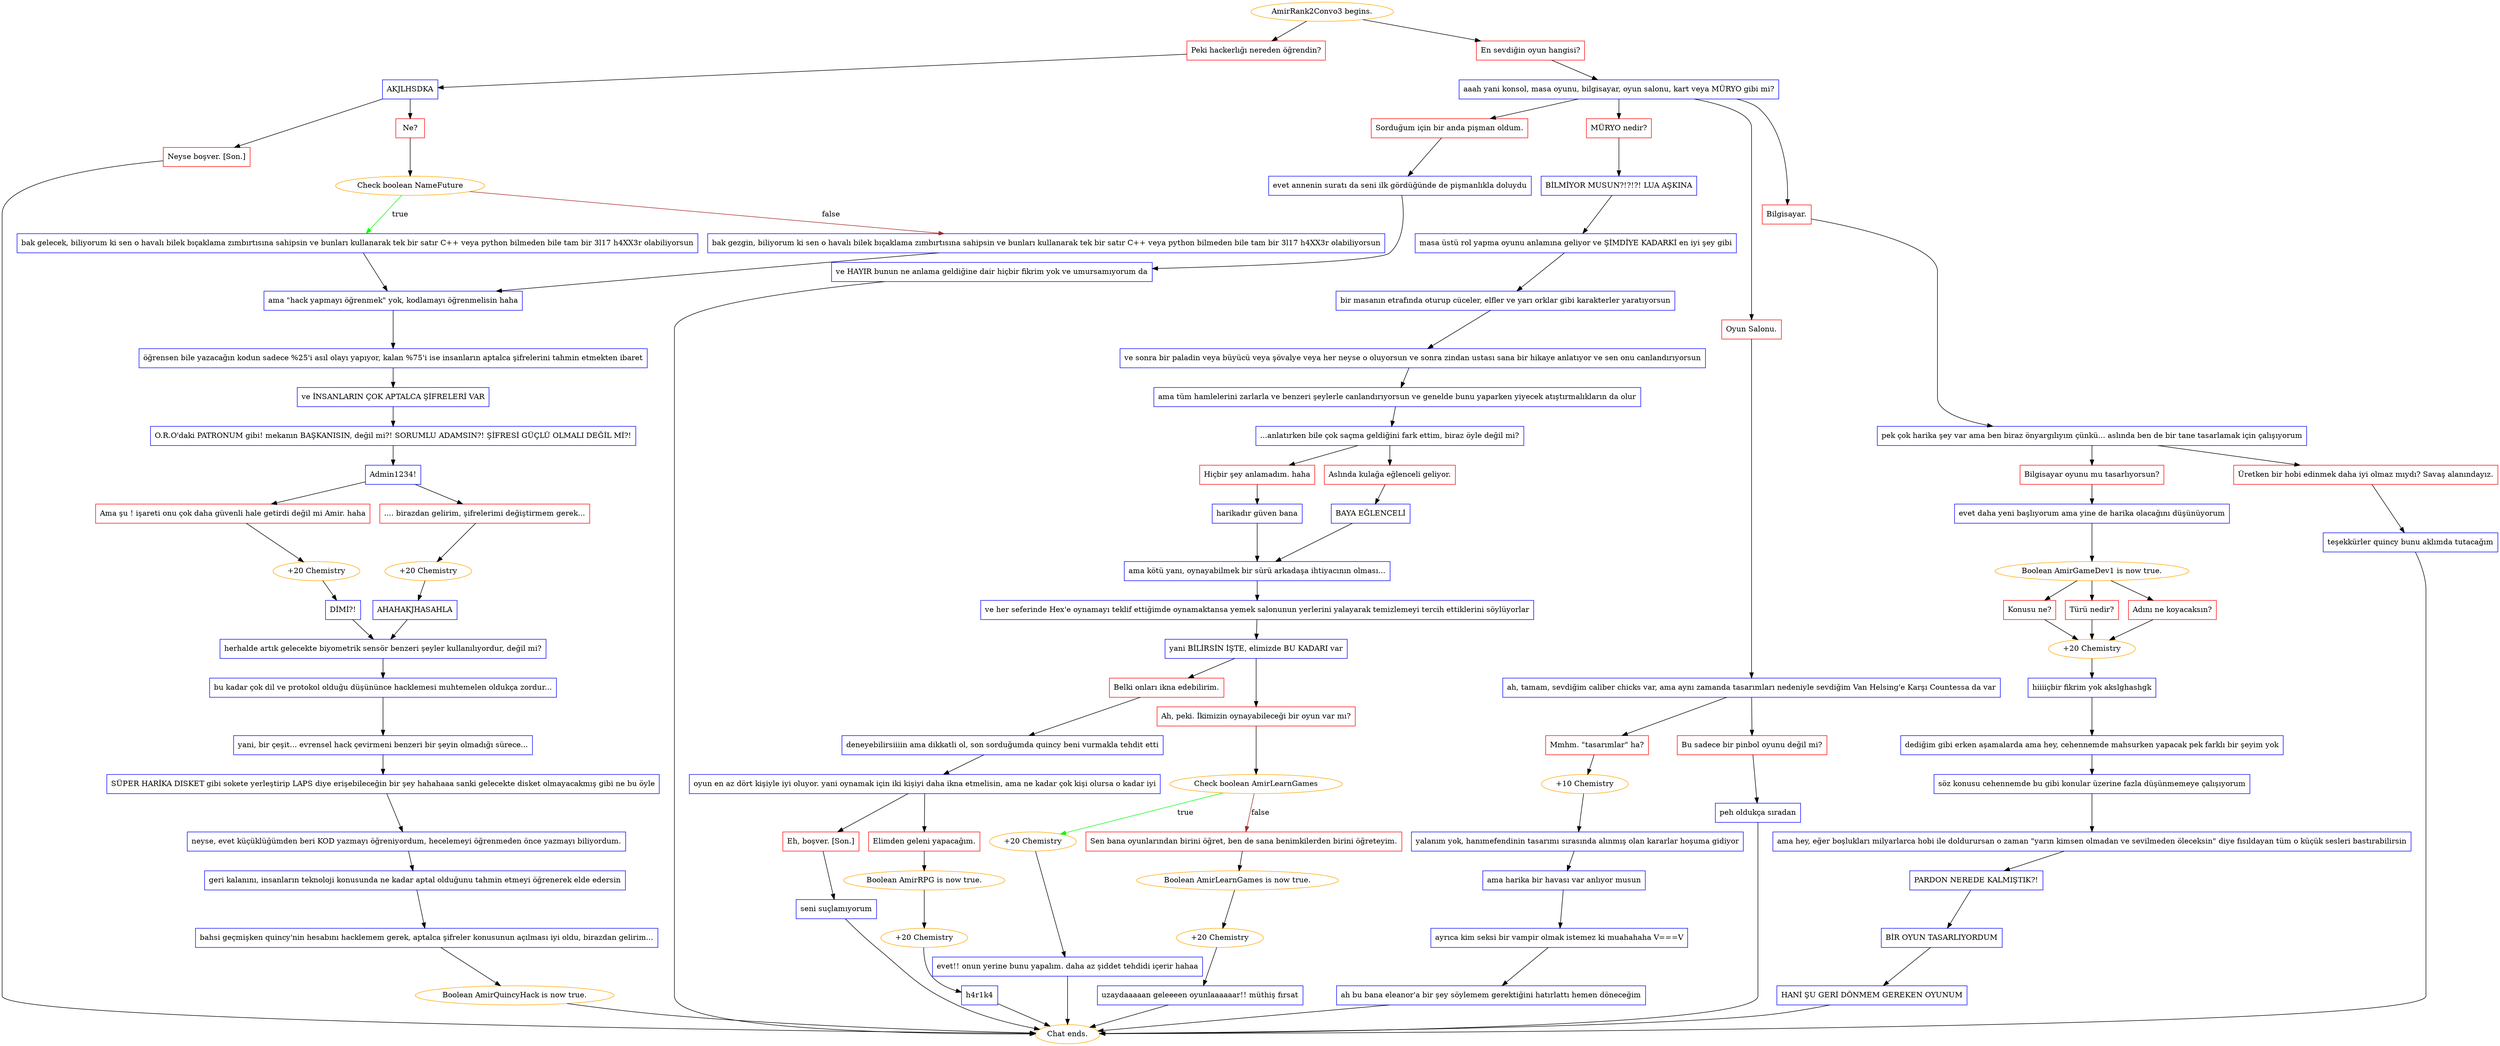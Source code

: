 digraph {
	"AmirRank2Convo3 begins." [color=orange];
		"AmirRank2Convo3 begins." -> j2942782847;
		"AmirRank2Convo3 begins." -> j3608947593;
	j2942782847 [label="Peki hackerlığı nereden öğrendin?",shape=box,color=red];
		j2942782847 -> j1826246823;
	j3608947593 [label="En sevdiğin oyun hangisi?",shape=box,color=red];
		j3608947593 -> j379185177;
	j1826246823 [label="AKJLHSDKA",shape=box,color=blue];
		j1826246823 -> j661965651;
		j1826246823 -> j1077152252;
	j379185177 [label="aaah yani konsol, masa oyunu, bilgisayar, oyun salonu, kart veya MÜRYO gibi mi?",shape=box,color=blue];
		j379185177 -> j3551475406;
		j379185177 -> j1190150204;
		j379185177 -> j1500620444;
		j379185177 -> j934459669;
	j661965651 [label="Neyse boşver. [Son.]",shape=box,color=red];
		j661965651 -> "Chat ends.";
	j1077152252 [label="Ne?",shape=box,color=red];
		j1077152252 -> j2403759245;
	j3551475406 [label="Sorduğum için bir anda pişman oldum.",shape=box,color=red];
		j3551475406 -> j1030551542;
	j1190150204 [label="MÜRYO nedir?",shape=box,color=red];
		j1190150204 -> j4222485711;
	j1500620444 [label="Oyun Salonu.",shape=box,color=red];
		j1500620444 -> j2109895830;
	j934459669 [label="Bilgisayar.",shape=box,color=red];
		j934459669 -> j3189676314;
	"Chat ends." [color=orange];
	j2403759245 [label="Check boolean NameFuture",color=orange];
		j2403759245 -> j1438246037 [label=true,color=green];
		j2403759245 -> j2340461147 [label=false,color=brown];
	j1030551542 [label="evet annenin suratı da seni ilk gördüğünde de pişmanlıkla doluydu",shape=box,color=blue];
		j1030551542 -> j2073434857;
	j4222485711 [label="BİLMİYOR MUSUN?!?!?! LUA AŞKINA",shape=box,color=blue];
		j4222485711 -> j2383083516;
	j2109895830 [label="ah, tamam, sevdiğim caliber chicks var, ama aynı zamanda tasarımları nedeniyle sevdiğim Van Helsing'e Karşı Countessa da var",shape=box,color=blue];
		j2109895830 -> j4183187569;
		j2109895830 -> j3966881168;
	j3189676314 [label="pek çok harika şey var ama ben biraz önyargılıyım çünkü... aslında ben de bir tane tasarlamak için çalışıyorum",shape=box,color=blue];
		j3189676314 -> j84938566;
		j3189676314 -> j345085896;
	j1438246037 [label="bak gelecek, biliyorum ki sen o havalı bilek bıçaklama zımbırtısına sahipsin ve bunları kullanarak tek bir satır C++ veya python bilmeden bile tam bir 3l17 h4XX3r olabiliyorsun",shape=box,color=blue];
		j1438246037 -> j140524387;
	j2340461147 [label="bak gezgin, biliyorum ki sen o havalı bilek bıçaklama zımbırtısına sahipsin ve bunları kullanarak tek bir satır C++ veya python bilmeden bile tam bir 3l17 h4XX3r olabiliyorsun",shape=box,color=blue];
		j2340461147 -> j140524387;
	j2073434857 [label="ve HAYIR bunun ne anlama geldiğine dair hiçbir fikrim yok ve umursamıyorum da",shape=box,color=blue];
		j2073434857 -> "Chat ends.";
	j2383083516 [label="masa üstü rol yapma oyunu anlamına geliyor ve ŞİMDİYE KADARKİ en iyi şey gibi",shape=box,color=blue];
		j2383083516 -> j348175955;
	j4183187569 [label="Mmhm. \"tasarımlar\" ha?",shape=box,color=red];
		j4183187569 -> j3959412282;
	j3966881168 [label="Bu sadece bir pinbol oyunu değil mi?",shape=box,color=red];
		j3966881168 -> j3497024096;
	j84938566 [label="Bilgisayar oyunu mu tasarlıyorsun?",shape=box,color=red];
		j84938566 -> j3183337516;
	j345085896 [label="Üretken bir hobi edinmek daha iyi olmaz mıydı? Savaş alanındayız.",shape=box,color=red];
		j345085896 -> j1784988029;
	j140524387 [label="ama \"hack yapmayı öğrenmek\" yok, kodlamayı öğrenmelisin haha",shape=box,color=blue];
		j140524387 -> j549115363;
	j348175955 [label="bir masanın etrafında oturup cüceler, elfler ve yarı orklar gibi karakterler yaratıyorsun",shape=box,color=blue];
		j348175955 -> j1691369646;
	j3959412282 [label="+10 Chemistry",color=orange];
		j3959412282 -> j3572873186;
	j3497024096 [label="peh oldukça sıradan",shape=box,color=blue];
		j3497024096 -> "Chat ends.";
	j3183337516 [label="evet daha yeni başlıyorum ama yine de harika olacağını düşünüyorum",shape=box,color=blue];
		j3183337516 -> j2342850789;
	j1784988029 [label="teşekkürler quincy bunu aklımda tutacağım",shape=box,color=blue];
		j1784988029 -> "Chat ends.";
	j549115363 [label="öğrensen bile yazacağın kodun sadece %25'i asıl olayı yapıyor, kalan %75'i ise insanların aptalca şifrelerini tahmin etmekten ibaret",shape=box,color=blue];
		j549115363 -> j1193271217;
	j1691369646 [label="ve sonra bir paladin veya büyücü veya şövalye veya her neyse o oluyorsun ve sonra zindan ustası sana bir hikaye anlatıyor ve sen onu canlandırıyorsun",shape=box,color=blue];
		j1691369646 -> j2873931455;
	j3572873186 [label="yalanım yok, hanımefendinin tasarımı sırasında alınmış olan kararlar hoşuma gidiyor",shape=box,color=blue];
		j3572873186 -> j3363922050;
	j2342850789 [label="Boolean AmirGameDev1 is now true.",color=orange];
		j2342850789 -> j1756938063;
		j2342850789 -> j734839819;
		j2342850789 -> j677768112;
	j1193271217 [label="ve İNSANLARIN ÇOK APTALCA ŞİFRELERİ VAR",shape=box,color=blue];
		j1193271217 -> j3886524164;
	j2873931455 [label="ama tüm hamlelerini zarlarla ve benzeri şeylerle canlandırıyorsun ve genelde bunu yaparken yiyecek atıştırmalıkların da olur",shape=box,color=blue];
		j2873931455 -> j4261389137;
	j3363922050 [label="ama harika bir havası var anlıyor musun",shape=box,color=blue];
		j3363922050 -> j2936695934;
	j1756938063 [label="Konusu ne?",shape=box,color=red];
		j1756938063 -> j1539524407;
	j734839819 [label="Türü nedir?",shape=box,color=red];
		j734839819 -> j1539524407;
	j677768112 [label="Adını ne koyacaksın?",shape=box,color=red];
		j677768112 -> j1539524407;
	j3886524164 [label="O.R.O'daki PATRONUM gibi! mekanın BAŞKANISIN, değil mi?! SORUMLU ADAMSIN?! ŞİFRESİ GÜÇLÜ OLMALI DEĞİL Mİ?!",shape=box,color=blue];
		j3886524164 -> j2584063176;
	j4261389137 [label="...anlatırken bile çok saçma geldiğini fark ettim, biraz öyle değil mi?",shape=box,color=blue];
		j4261389137 -> j472321466;
		j4261389137 -> j2338432648;
	j2936695934 [label="ayrıca kim seksi bir vampir olmak istemez ki muahahaha V===V",shape=box,color=blue];
		j2936695934 -> j3741570081;
	j1539524407 [label="+20 Chemistry",color=orange];
		j1539524407 -> j4026937904;
	j2584063176 [label="Admin1234!",shape=box,color=blue];
		j2584063176 -> j2636350244;
		j2584063176 -> j3569827984;
	j472321466 [label="Hiçbir şey anlamadım. haha",shape=box,color=red];
		j472321466 -> j128804709;
	j2338432648 [label="Aslında kulağa eğlenceli geliyor.",shape=box,color=red];
		j2338432648 -> j441511683;
	j3741570081 [label="ah bu bana eleanor'a bir şey söylemem gerektiğini hatırlattı hemen döneceğim",shape=box,color=blue];
		j3741570081 -> "Chat ends.";
	j4026937904 [label="hiiiiçbir fikrim yok akslghashgk",shape=box,color=blue];
		j4026937904 -> j4171084196;
	j2636350244 [label="Ama şu ! işareti onu çok daha güvenli hale getirdi değil mi Amir. haha",shape=box,color=red];
		j2636350244 -> j3715275357;
	j3569827984 [label=".... birazdan gelirim, şifrelerimi değiştirmem gerek...",shape=box,color=red];
		j3569827984 -> j4289956152;
	j128804709 [label="harikadır güven bana",shape=box,color=blue];
		j128804709 -> j78177243;
	j441511683 [label="BAYA EĞLENCELİ",shape=box,color=blue];
		j441511683 -> j78177243;
	j4171084196 [label="dediğim gibi erken aşamalarda ama hey, cehennemde mahsurken yapacak pek farklı bir şeyim yok",shape=box,color=blue];
		j4171084196 -> j1414334774;
	j3715275357 [label="+20 Chemistry",color=orange];
		j3715275357 -> j714623428;
	j4289956152 [label="+20 Chemistry",color=orange];
		j4289956152 -> j423165849;
	j78177243 [label="ama kötü yanı, oynayabilmek bir sürü arkadaşa ihtiyacının olması...",shape=box,color=blue];
		j78177243 -> j515153340;
	j1414334774 [label="söz konusu cehennemde bu gibi konular üzerine fazla düşünmemeye çalışıyorum",shape=box,color=blue];
		j1414334774 -> j1341722946;
	j714623428 [label="DİMİ?!",shape=box,color=blue];
		j714623428 -> j3836504887;
	j423165849 [label="AHAHAKJHASAHLA",shape=box,color=blue];
		j423165849 -> j3836504887;
	j515153340 [label="ve her seferinde Hex'e oynamayı teklif ettiğimde oynamaktansa yemek salonunun yerlerini yalayarak temizlemeyi tercih ettiklerini söylüyorlar",shape=box,color=blue];
		j515153340 -> j835492890;
	j1341722946 [label="ama hey, eğer boşlukları milyarlarca hobi ile doldurursan o zaman \"yarın kimsen olmadan ve sevilmeden öleceksin\" diye fısıldayan tüm o küçük sesleri bastırabilirsin",shape=box,color=blue];
		j1341722946 -> j4168638224;
	j3836504887 [label="herhalde artık gelecekte biyometrik sensör benzeri şeyler kullanılıyordur, değil mi?",shape=box,color=blue];
		j3836504887 -> j1490184933;
	j835492890 [label="yani BİLİRSİN İŞTE, elimizde BU KADARI var",shape=box,color=blue];
		j835492890 -> j2395677046;
		j835492890 -> j2226132784;
	j4168638224 [label="PARDON NEREDE KALMIŞTIK?!",shape=box,color=blue];
		j4168638224 -> j1840558159;
	j1490184933 [label="bu kadar çok dil ve protokol olduğu düşününce hacklemesi muhtemelen oldukça zordur...",shape=box,color=blue];
		j1490184933 -> j944920702;
	j2395677046 [label="Belki onları ikna edebilirim.",shape=box,color=red];
		j2395677046 -> j3389830076;
	j2226132784 [label="Ah, peki. İkimizin oynayabileceği bir oyun var mı?",shape=box,color=red];
		j2226132784 -> j718631339;
	j1840558159 [label="BİR OYUN TASARLIYORDUM",shape=box,color=blue];
		j1840558159 -> j3221830790;
	j944920702 [label="yani, bir çeşit... evrensel hack çevirmeni benzeri bir şeyin olmadığı sürece...",shape=box,color=blue];
		j944920702 -> j2772737186;
	j3389830076 [label="deneyebilirsiiiin ama dikkatli ol, son sorduğumda quincy beni vurmakla tehdit etti",shape=box,color=blue];
		j3389830076 -> j3836031512;
	j718631339 [label="Check boolean AmirLearnGames",color=orange];
		j718631339 -> j1993795778 [label=true,color=green];
		j718631339 -> j1494992979 [label=false,color=brown];
	j3221830790 [label="HANİ ŞU GERİ DÖNMEM GEREKEN OYUNUM",shape=box,color=blue];
		j3221830790 -> "Chat ends.";
	j2772737186 [label="SÜPER HARİKA DISKET gibi sokete yerleştirip LAPS diye erişebileceğin bir şey hahahaaa sanki gelecekte disket olmayacakmış gibi ne bu öyle",shape=box,color=blue];
		j2772737186 -> j913541241;
	j3836031512 [label="oyun en az dört kişiyle iyi oluyor. yani oynamak için iki kişiyi daha ikna etmelisin, ama ne kadar çok kişi olursa o kadar iyi",shape=box,color=blue];
		j3836031512 -> j3780284920;
		j3836031512 -> j2248199516;
	j1993795778 [label="+20 Chemistry",color=orange];
		j1993795778 -> j1331191314;
	j1494992979 [label="Sen bana oyunlarından birini öğret, ben de sana benimkilerden birini öğreteyim.",shape=box,color=red];
		j1494992979 -> j1736015202;
	j913541241 [label="neyse, evet küçüklüğümden beri KOD yazmayı öğreniyordum, hecelemeyi öğrenmeden önce yazmayı biliyordum.",shape=box,color=blue];
		j913541241 -> j2362510067;
	j3780284920 [label="Eh, boşver. [Son.]",shape=box,color=red];
		j3780284920 -> j3840896860;
	j2248199516 [label="Elimden geleni yapacağım.",shape=box,color=red];
		j2248199516 -> j1793017796;
	j1331191314 [label="evet!! onun yerine bunu yapalım. daha az şiddet tehdidi içerir hahaa",shape=box,color=blue];
		j1331191314 -> "Chat ends.";
	j1736015202 [label="Boolean AmirLearnGames is now true.",color=orange];
		j1736015202 -> j3364847857;
	j2362510067 [label="geri kalanını, insanların teknoloji konusunda ne kadar aptal olduğunu tahmin etmeyi öğrenerek elde edersin",shape=box,color=blue];
		j2362510067 -> j2221271426;
	j3840896860 [label="seni suçlamıyorum",shape=box,color=blue];
		j3840896860 -> "Chat ends.";
	j1793017796 [label="Boolean AmirRPG is now true.",color=orange];
		j1793017796 -> j571505921;
	j3364847857 [label="+20 Chemistry",color=orange];
		j3364847857 -> j3807249113;
	j2221271426 [label="bahsi geçmişken quincy'nin hesabını hacklemem gerek, aptalca şifreler konusunun açılması iyi oldu, birazdan gelirim...",shape=box,color=blue];
		j2221271426 -> j1007951565;
	j571505921 [label="+20 Chemistry",color=orange];
		j571505921 -> j4024776468;
	j3807249113 [label="uzaydaaaaan geleeeen oyunlaaaaaar!! müthiş fırsat",shape=box,color=blue];
		j3807249113 -> "Chat ends.";
	j1007951565 [label="Boolean AmirQuincyHack is now true.",color=orange];
		j1007951565 -> "Chat ends.";
	j4024776468 [label="h4r1k4",shape=box,color=blue];
		j4024776468 -> "Chat ends.";
}